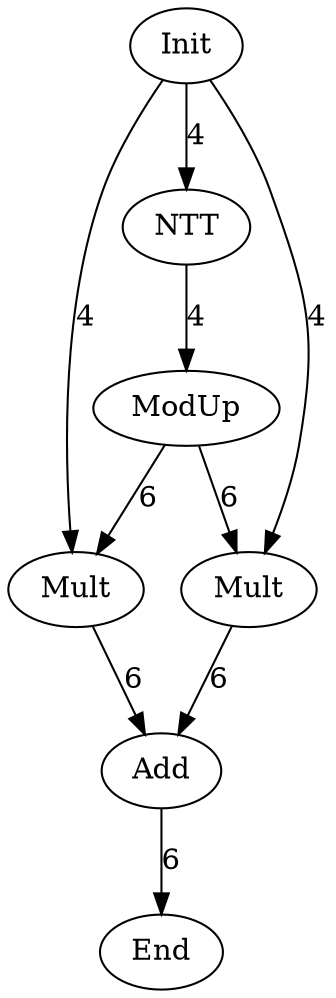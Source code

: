 digraph G {
Init[label="Init"];
End[label="End"];
NTT[label="NTT"];
ModUp[label="ModUp"];
Mult0[label="Mult"];
Mult1[label="Mult"];
Add[label="Add"];
Init -> NTT[label="4"];
Init -> Mult0[label="4"];
Init -> Mult1[label="4"];
NTT -> ModUp[label="4"];
ModUp -> Mult0[label="6"];
ModUp -> Mult1[label="6"];
Mult0 -> Add[label="6"];
Mult1 -> Add[label="6"];
Add -> End[label="6"];
}